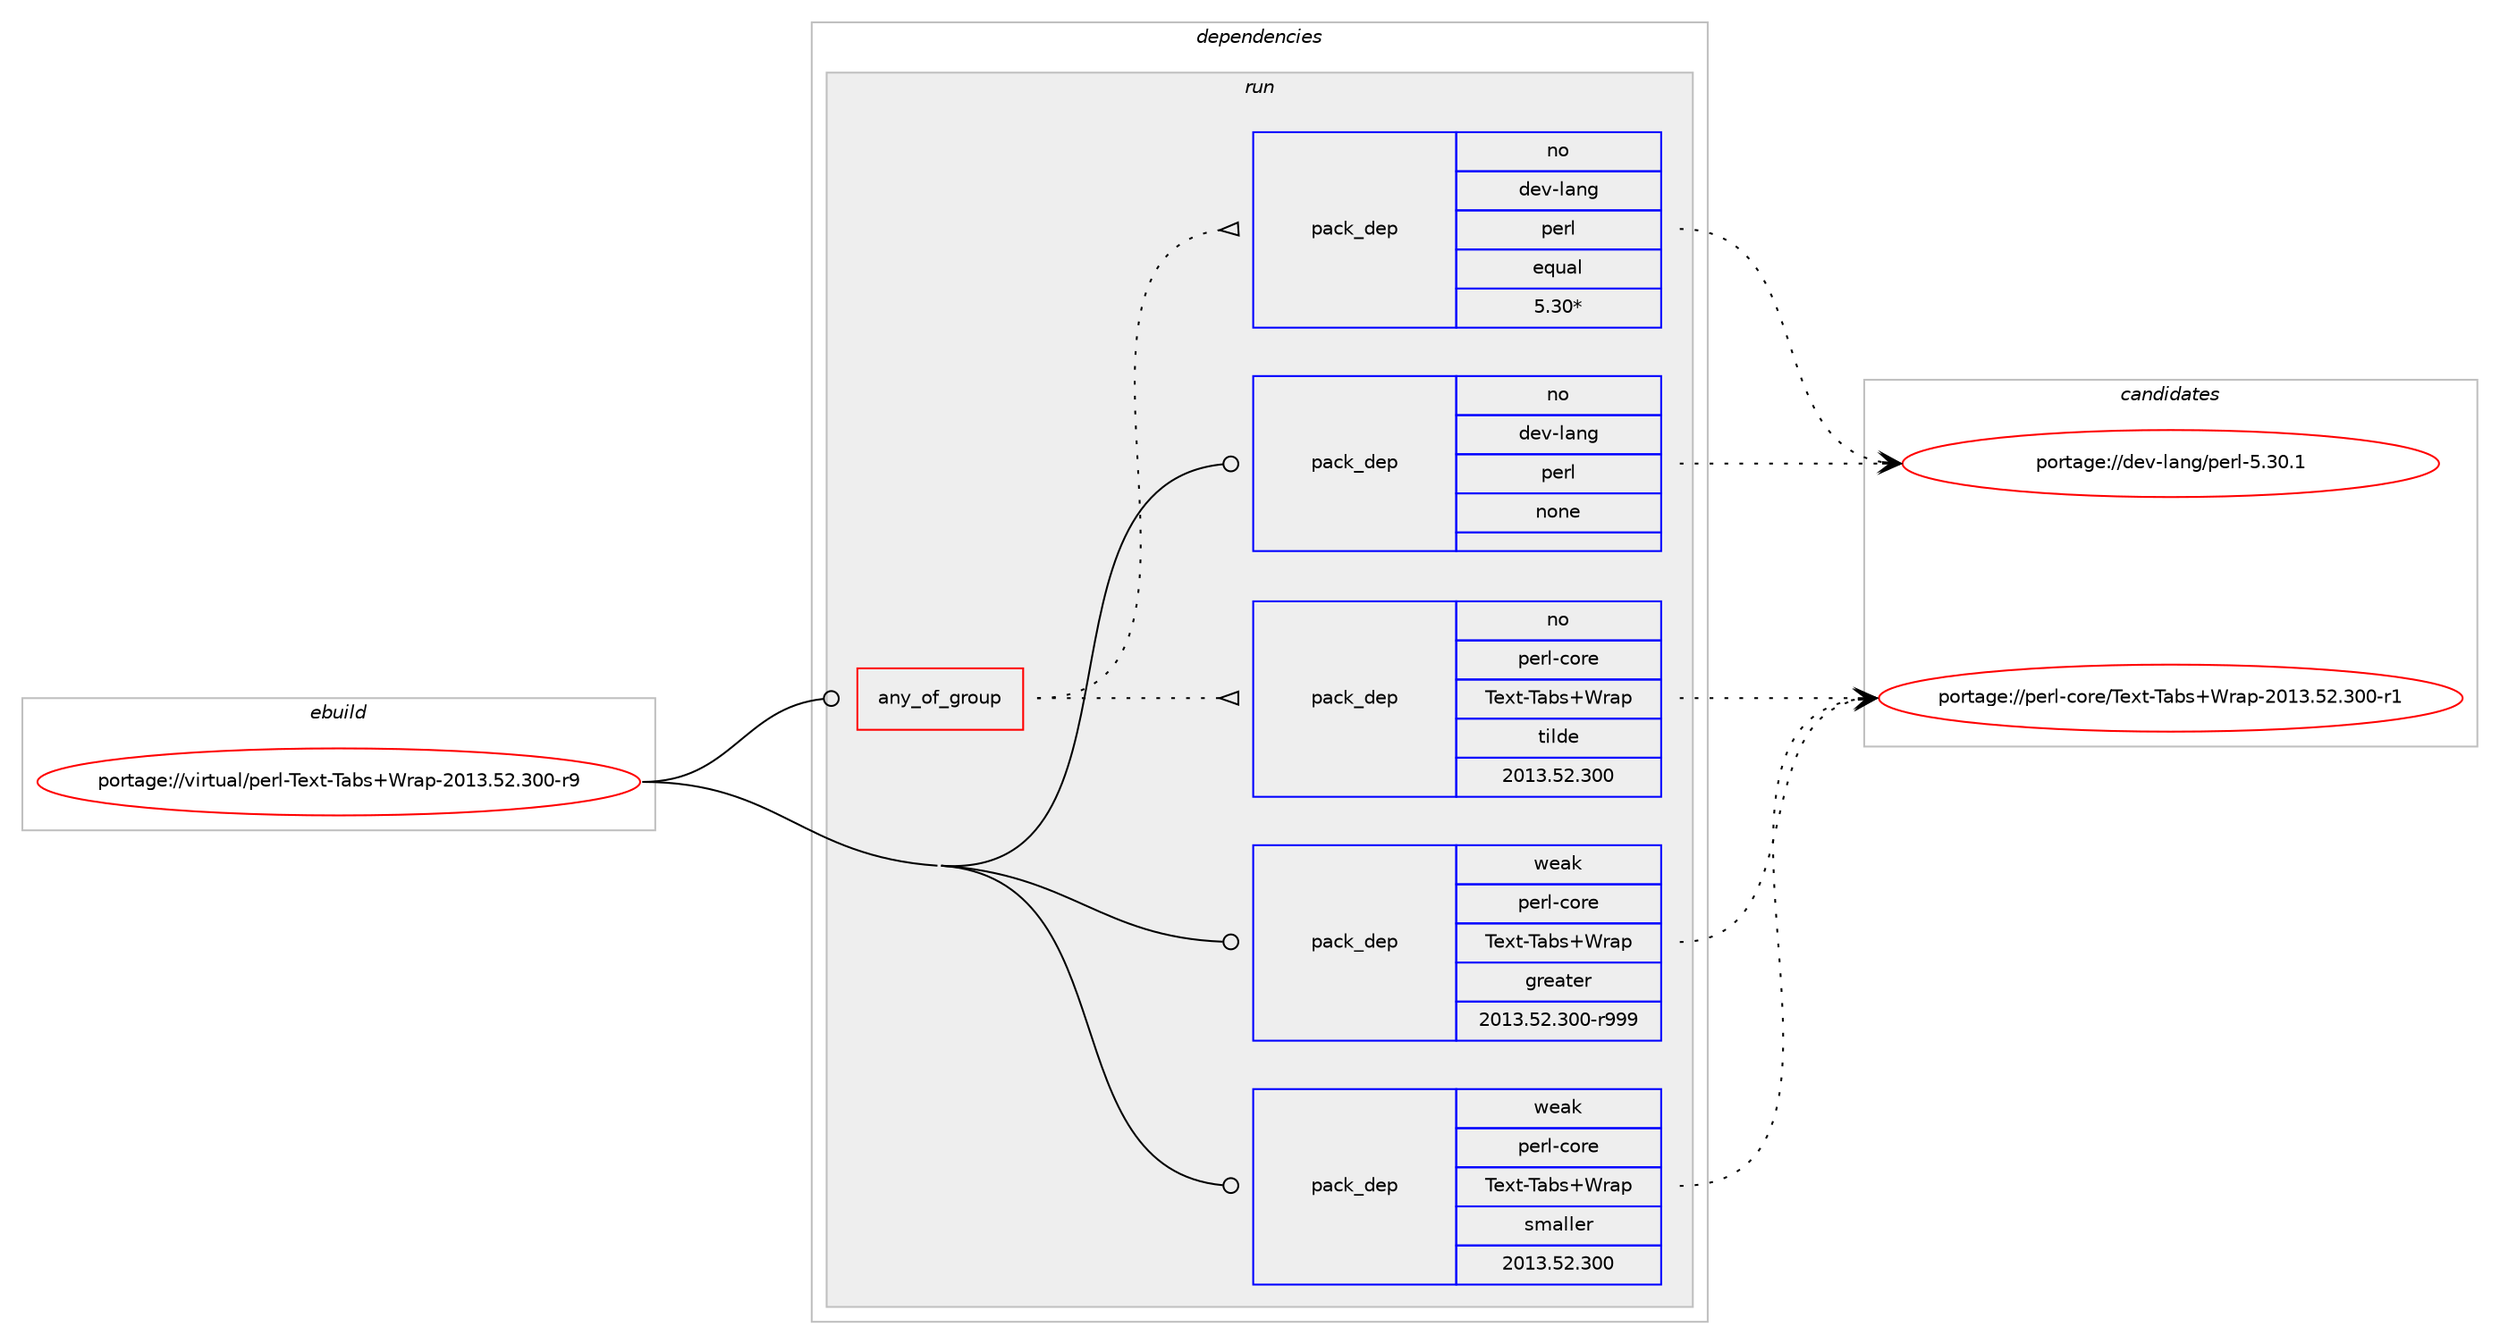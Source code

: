 digraph prolog {

# *************
# Graph options
# *************

newrank=true;
concentrate=true;
compound=true;
graph [rankdir=LR,fontname=Helvetica,fontsize=10,ranksep=1.5];#, ranksep=2.5, nodesep=0.2];
edge  [arrowhead=vee];
node  [fontname=Helvetica,fontsize=10];

# **********
# The ebuild
# **********

subgraph cluster_leftcol {
color=gray;
rank=same;
label=<<i>ebuild</i>>;
id [label="portage://virtual/perl-Text-Tabs+Wrap-2013.52.300-r9", color=red, width=4, href="../virtual/perl-Text-Tabs+Wrap-2013.52.300-r9.svg"];
}

# ****************
# The dependencies
# ****************

subgraph cluster_midcol {
color=gray;
label=<<i>dependencies</i>>;
subgraph cluster_compile {
fillcolor="#eeeeee";
style=filled;
label=<<i>compile</i>>;
}
subgraph cluster_compileandrun {
fillcolor="#eeeeee";
style=filled;
label=<<i>compile and run</i>>;
}
subgraph cluster_run {
fillcolor="#eeeeee";
style=filled;
label=<<i>run</i>>;
subgraph any410 {
dependency20413 [label=<<TABLE BORDER="0" CELLBORDER="1" CELLSPACING="0" CELLPADDING="4"><TR><TD CELLPADDING="10">any_of_group</TD></TR></TABLE>>, shape=none, color=red];subgraph pack16938 {
dependency20414 [label=<<TABLE BORDER="0" CELLBORDER="1" CELLSPACING="0" CELLPADDING="4" WIDTH="220"><TR><TD ROWSPAN="6" CELLPADDING="30">pack_dep</TD></TR><TR><TD WIDTH="110">no</TD></TR><TR><TD>dev-lang</TD></TR><TR><TD>perl</TD></TR><TR><TD>equal</TD></TR><TR><TD>5.30*</TD></TR></TABLE>>, shape=none, color=blue];
}
dependency20413:e -> dependency20414:w [weight=20,style="dotted",arrowhead="oinv"];
subgraph pack16939 {
dependency20415 [label=<<TABLE BORDER="0" CELLBORDER="1" CELLSPACING="0" CELLPADDING="4" WIDTH="220"><TR><TD ROWSPAN="6" CELLPADDING="30">pack_dep</TD></TR><TR><TD WIDTH="110">no</TD></TR><TR><TD>perl-core</TD></TR><TR><TD>Text-Tabs+Wrap</TD></TR><TR><TD>tilde</TD></TR><TR><TD>2013.52.300</TD></TR></TABLE>>, shape=none, color=blue];
}
dependency20413:e -> dependency20415:w [weight=20,style="dotted",arrowhead="oinv"];
}
id:e -> dependency20413:w [weight=20,style="solid",arrowhead="odot"];
subgraph pack16940 {
dependency20416 [label=<<TABLE BORDER="0" CELLBORDER="1" CELLSPACING="0" CELLPADDING="4" WIDTH="220"><TR><TD ROWSPAN="6" CELLPADDING="30">pack_dep</TD></TR><TR><TD WIDTH="110">no</TD></TR><TR><TD>dev-lang</TD></TR><TR><TD>perl</TD></TR><TR><TD>none</TD></TR><TR><TD></TD></TR></TABLE>>, shape=none, color=blue];
}
id:e -> dependency20416:w [weight=20,style="solid",arrowhead="odot"];
subgraph pack16941 {
dependency20417 [label=<<TABLE BORDER="0" CELLBORDER="1" CELLSPACING="0" CELLPADDING="4" WIDTH="220"><TR><TD ROWSPAN="6" CELLPADDING="30">pack_dep</TD></TR><TR><TD WIDTH="110">weak</TD></TR><TR><TD>perl-core</TD></TR><TR><TD>Text-Tabs+Wrap</TD></TR><TR><TD>greater</TD></TR><TR><TD>2013.52.300-r999</TD></TR></TABLE>>, shape=none, color=blue];
}
id:e -> dependency20417:w [weight=20,style="solid",arrowhead="odot"];
subgraph pack16942 {
dependency20418 [label=<<TABLE BORDER="0" CELLBORDER="1" CELLSPACING="0" CELLPADDING="4" WIDTH="220"><TR><TD ROWSPAN="6" CELLPADDING="30">pack_dep</TD></TR><TR><TD WIDTH="110">weak</TD></TR><TR><TD>perl-core</TD></TR><TR><TD>Text-Tabs+Wrap</TD></TR><TR><TD>smaller</TD></TR><TR><TD>2013.52.300</TD></TR></TABLE>>, shape=none, color=blue];
}
id:e -> dependency20418:w [weight=20,style="solid",arrowhead="odot"];
}
}

# **************
# The candidates
# **************

subgraph cluster_choices {
rank=same;
color=gray;
label=<<i>candidates</i>>;

subgraph choice16938 {
color=black;
nodesep=1;
choice10010111845108971101034711210111410845534651484649 [label="portage://dev-lang/perl-5.30.1", color=red, width=4,href="../dev-lang/perl-5.30.1.svg"];
dependency20414:e -> choice10010111845108971101034711210111410845534651484649:w [style=dotted,weight="100"];
}
subgraph choice16939 {
color=black;
nodesep=1;
choice11210111410845991111141014784101120116458497981154387114971124550484951465350465148484511449 [label="portage://perl-core/Text-Tabs+Wrap-2013.52.300-r1", color=red, width=4,href="../perl-core/Text-Tabs+Wrap-2013.52.300-r1.svg"];
dependency20415:e -> choice11210111410845991111141014784101120116458497981154387114971124550484951465350465148484511449:w [style=dotted,weight="100"];
}
subgraph choice16940 {
color=black;
nodesep=1;
choice10010111845108971101034711210111410845534651484649 [label="portage://dev-lang/perl-5.30.1", color=red, width=4,href="../dev-lang/perl-5.30.1.svg"];
dependency20416:e -> choice10010111845108971101034711210111410845534651484649:w [style=dotted,weight="100"];
}
subgraph choice16941 {
color=black;
nodesep=1;
choice11210111410845991111141014784101120116458497981154387114971124550484951465350465148484511449 [label="portage://perl-core/Text-Tabs+Wrap-2013.52.300-r1", color=red, width=4,href="../perl-core/Text-Tabs+Wrap-2013.52.300-r1.svg"];
dependency20417:e -> choice11210111410845991111141014784101120116458497981154387114971124550484951465350465148484511449:w [style=dotted,weight="100"];
}
subgraph choice16942 {
color=black;
nodesep=1;
choice11210111410845991111141014784101120116458497981154387114971124550484951465350465148484511449 [label="portage://perl-core/Text-Tabs+Wrap-2013.52.300-r1", color=red, width=4,href="../perl-core/Text-Tabs+Wrap-2013.52.300-r1.svg"];
dependency20418:e -> choice11210111410845991111141014784101120116458497981154387114971124550484951465350465148484511449:w [style=dotted,weight="100"];
}
}

}
